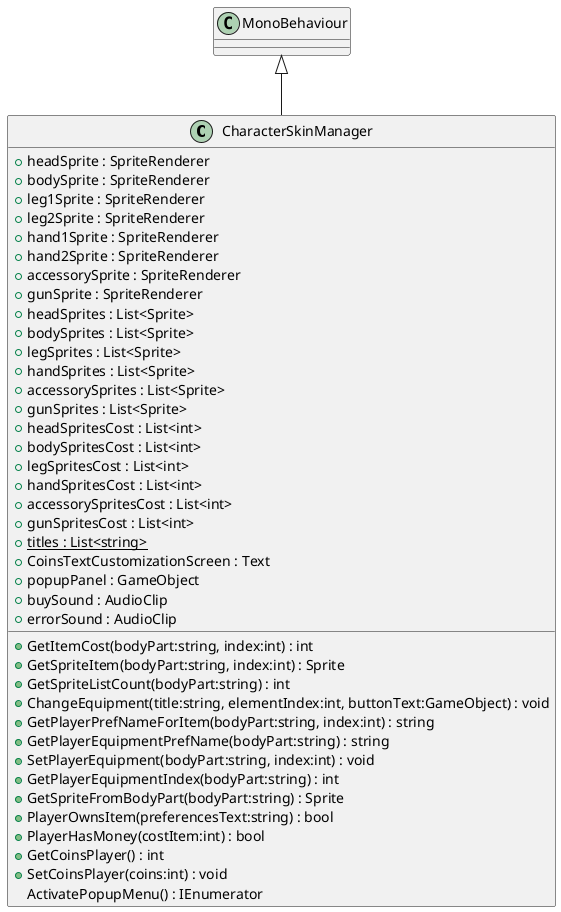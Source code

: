 @startuml
class CharacterSkinManager {
    + headSprite : SpriteRenderer
    + bodySprite : SpriteRenderer
    + leg1Sprite : SpriteRenderer
    + leg2Sprite : SpriteRenderer
    + hand1Sprite : SpriteRenderer
    + hand2Sprite : SpriteRenderer
    + accessorySprite : SpriteRenderer
    + gunSprite : SpriteRenderer
    + headSprites : List<Sprite>
    + bodySprites : List<Sprite>
    + legSprites : List<Sprite>
    + handSprites : List<Sprite>
    + accessorySprites : List<Sprite>
    + gunSprites : List<Sprite>
    + headSpritesCost : List<int>
    + bodySpritesCost : List<int>
    + legSpritesCost : List<int>
    + handSpritesCost : List<int>
    + accessorySpritesCost : List<int>
    + gunSpritesCost : List<int>
    + {static} titles : List<string>
    + CoinsTextCustomizationScreen : Text
    + popupPanel : GameObject
    + buySound : AudioClip
    + errorSound : AudioClip
    + GetItemCost(bodyPart:string, index:int) : int
    + GetSpriteItem(bodyPart:string, index:int) : Sprite
    + GetSpriteListCount(bodyPart:string) : int
    + ChangeEquipment(title:string, elementIndex:int, buttonText:GameObject) : void
    + GetPlayerPrefNameForItem(bodyPart:string, index:int) : string
    + GetPlayerEquipmentPrefName(bodyPart:string) : string
    + SetPlayerEquipment(bodyPart:string, index:int) : void
    + GetPlayerEquipmentIndex(bodyPart:string) : int
    + GetSpriteFromBodyPart(bodyPart:string) : Sprite
    + PlayerOwnsItem(preferencesText:string) : bool
    + PlayerHasMoney(costItem:int) : bool
    + GetCoinsPlayer() : int
    + SetCoinsPlayer(coins:int) : void
    ActivatePopupMenu() : IEnumerator
}
MonoBehaviour <|-- CharacterSkinManager
@enduml
